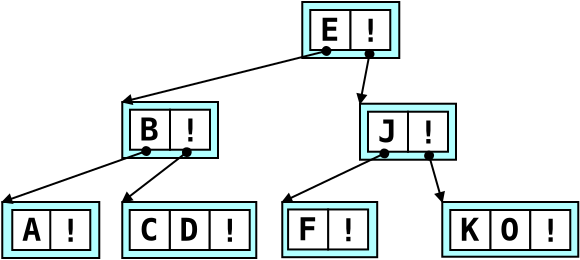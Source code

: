 <?xml version="1.0"?>
<dia:diagram xmlns:dia="http://www.lysator.liu.se/~alla/dia/">
  <dia:layer name="Background" visible="true">
    <dia:group>
      <dia:group>
        <dia:object type="Standard - Box" version="0" id="O0">
          <dia:attribute name="obj_pos">
            <dia:point val="8.633,7.05"/>
          </dia:attribute>
          <dia:attribute name="obj_bb">
            <dia:rectangle val="8.583,7;13.469,9.9"/>
          </dia:attribute>
          <dia:attribute name="elem_corner">
            <dia:point val="8.633,7.05"/>
          </dia:attribute>
          <dia:attribute name="elem_width">
            <dia:real val="4.786"/>
          </dia:attribute>
          <dia:attribute name="elem_height">
            <dia:real val="2.8"/>
          </dia:attribute>
          <dia:attribute name="inner_color">
            <dia:color val="#b2ffff"/>
          </dia:attribute>
          <dia:attribute name="show_background">
            <dia:boolean val="true"/>
          </dia:attribute>
        </dia:object>
        <dia:group>
          <dia:object type="Standard - Box" version="0" id="O1">
            <dia:attribute name="obj_pos">
              <dia:point val="9.019,7.436"/>
            </dia:attribute>
            <dia:attribute name="obj_bb">
              <dia:rectangle val="8.969,7.386;11.069,9.486"/>
            </dia:attribute>
            <dia:attribute name="elem_corner">
              <dia:point val="9.019,7.436"/>
            </dia:attribute>
            <dia:attribute name="elem_width">
              <dia:real val="2"/>
            </dia:attribute>
            <dia:attribute name="elem_height">
              <dia:real val="2"/>
            </dia:attribute>
            <dia:attribute name="show_background">
              <dia:boolean val="true"/>
            </dia:attribute>
          </dia:object>
          <dia:object type="Standard - Text" version="0" id="O2">
            <dia:attribute name="obj_pos">
              <dia:point val="9.975,8.973"/>
            </dia:attribute>
            <dia:attribute name="obj_bb">
              <dia:rectangle val="9.219,7.482;10.681,9.482"/>
            </dia:attribute>
            <dia:attribute name="text">
              <dia:composite type="text">
                <dia:attribute name="string">
                  <dia:string>#B#</dia:string>
                </dia:attribute>
                <dia:attribute name="font">
                  <dia:font name="Courier-Bold"/>
                </dia:attribute>
                <dia:attribute name="height">
                  <dia:real val="2"/>
                </dia:attribute>
                <dia:attribute name="pos">
                  <dia:point val="9.975,8.973"/>
                </dia:attribute>
                <dia:attribute name="color">
                  <dia:color val="#000000"/>
                </dia:attribute>
                <dia:attribute name="alignment">
                  <dia:enum val="1"/>
                </dia:attribute>
              </dia:composite>
            </dia:attribute>
          </dia:object>
        </dia:group>
        <dia:group>
          <dia:object type="Standard - Box" version="0" id="O3">
            <dia:attribute name="obj_pos">
              <dia:point val="11.019,7.436"/>
            </dia:attribute>
            <dia:attribute name="obj_bb">
              <dia:rectangle val="10.969,7.386;13.069,9.486"/>
            </dia:attribute>
            <dia:attribute name="elem_corner">
              <dia:point val="11.019,7.436"/>
            </dia:attribute>
            <dia:attribute name="elem_width">
              <dia:real val="2"/>
            </dia:attribute>
            <dia:attribute name="elem_height">
              <dia:real val="2"/>
            </dia:attribute>
            <dia:attribute name="show_background">
              <dia:boolean val="true"/>
            </dia:attribute>
          </dia:object>
          <dia:object type="Standard - Text" version="0" id="O4">
            <dia:attribute name="obj_pos">
              <dia:point val="12.025,9.026"/>
            </dia:attribute>
            <dia:attribute name="obj_bb">
              <dia:rectangle val="11.269,7.535;12.731,9.535"/>
            </dia:attribute>
            <dia:attribute name="text">
              <dia:composite type="text">
                <dia:attribute name="string">
                  <dia:string>#!#</dia:string>
                </dia:attribute>
                <dia:attribute name="font">
                  <dia:font name="Courier-Bold"/>
                </dia:attribute>
                <dia:attribute name="height">
                  <dia:real val="2"/>
                </dia:attribute>
                <dia:attribute name="pos">
                  <dia:point val="12.025,9.026"/>
                </dia:attribute>
                <dia:attribute name="color">
                  <dia:color val="#000000"/>
                </dia:attribute>
                <dia:attribute name="alignment">
                  <dia:enum val="1"/>
                </dia:attribute>
              </dia:composite>
            </dia:attribute>
          </dia:object>
        </dia:group>
      </dia:group>
      <dia:group>
        <dia:object type="Standard - Box" version="0" id="O5">
          <dia:attribute name="obj_pos">
            <dia:point val="20.519,7.136"/>
          </dia:attribute>
          <dia:attribute name="obj_bb">
            <dia:rectangle val="20.469,7.086;25.369,9.986"/>
          </dia:attribute>
          <dia:attribute name="elem_corner">
            <dia:point val="20.519,7.136"/>
          </dia:attribute>
          <dia:attribute name="elem_width">
            <dia:real val="4.8"/>
          </dia:attribute>
          <dia:attribute name="elem_height">
            <dia:real val="2.8"/>
          </dia:attribute>
          <dia:attribute name="inner_color">
            <dia:color val="#b2ffff"/>
          </dia:attribute>
          <dia:attribute name="show_background">
            <dia:boolean val="true"/>
          </dia:attribute>
        </dia:object>
        <dia:group>
          <dia:object type="Standard - Box" version="0" id="O6">
            <dia:attribute name="obj_pos">
              <dia:point val="22.919,7.536"/>
            </dia:attribute>
            <dia:attribute name="obj_bb">
              <dia:rectangle val="22.869,7.486;24.969,9.586"/>
            </dia:attribute>
            <dia:attribute name="elem_corner">
              <dia:point val="22.919,7.536"/>
            </dia:attribute>
            <dia:attribute name="elem_width">
              <dia:real val="2"/>
            </dia:attribute>
            <dia:attribute name="elem_height">
              <dia:real val="2"/>
            </dia:attribute>
            <dia:attribute name="show_background">
              <dia:boolean val="true"/>
            </dia:attribute>
          </dia:object>
          <dia:object type="Standard - Text" version="0" id="O7">
            <dia:attribute name="obj_pos">
              <dia:point val="23.925,9.126"/>
            </dia:attribute>
            <dia:attribute name="obj_bb">
              <dia:rectangle val="23.169,7.635;24.631,9.635"/>
            </dia:attribute>
            <dia:attribute name="text">
              <dia:composite type="text">
                <dia:attribute name="string">
                  <dia:string>#!#</dia:string>
                </dia:attribute>
                <dia:attribute name="font">
                  <dia:font name="Courier-Bold"/>
                </dia:attribute>
                <dia:attribute name="height">
                  <dia:real val="2"/>
                </dia:attribute>
                <dia:attribute name="pos">
                  <dia:point val="23.925,9.126"/>
                </dia:attribute>
                <dia:attribute name="color">
                  <dia:color val="#000000"/>
                </dia:attribute>
                <dia:attribute name="alignment">
                  <dia:enum val="1"/>
                </dia:attribute>
              </dia:composite>
            </dia:attribute>
          </dia:object>
        </dia:group>
        <dia:group>
          <dia:object type="Standard - Box" version="0" id="O8">
            <dia:attribute name="obj_pos">
              <dia:point val="20.919,7.536"/>
            </dia:attribute>
            <dia:attribute name="obj_bb">
              <dia:rectangle val="20.869,7.486;22.969,9.586"/>
            </dia:attribute>
            <dia:attribute name="elem_corner">
              <dia:point val="20.919,7.536"/>
            </dia:attribute>
            <dia:attribute name="elem_width">
              <dia:real val="2"/>
            </dia:attribute>
            <dia:attribute name="elem_height">
              <dia:real val="2"/>
            </dia:attribute>
            <dia:attribute name="show_background">
              <dia:boolean val="true"/>
            </dia:attribute>
          </dia:object>
          <dia:object type="Standard - Text" version="0" id="O9">
            <dia:attribute name="obj_pos">
              <dia:point val="21.875,9.073"/>
            </dia:attribute>
            <dia:attribute name="obj_bb">
              <dia:rectangle val="21.119,7.582;22.581,9.582"/>
            </dia:attribute>
            <dia:attribute name="text">
              <dia:composite type="text">
                <dia:attribute name="string">
                  <dia:string>#J#</dia:string>
                </dia:attribute>
                <dia:attribute name="font">
                  <dia:font name="Courier-Bold"/>
                </dia:attribute>
                <dia:attribute name="height">
                  <dia:real val="2"/>
                </dia:attribute>
                <dia:attribute name="pos">
                  <dia:point val="21.875,9.073"/>
                </dia:attribute>
                <dia:attribute name="color">
                  <dia:color val="#000000"/>
                </dia:attribute>
                <dia:attribute name="alignment">
                  <dia:enum val="1"/>
                </dia:attribute>
              </dia:composite>
            </dia:attribute>
          </dia:object>
        </dia:group>
      </dia:group>
      <dia:group>
        <dia:object type="Standard - Box" version="0" id="O10">
          <dia:attribute name="obj_pos">
            <dia:point val="17.633,2.05"/>
          </dia:attribute>
          <dia:attribute name="obj_bb">
            <dia:rectangle val="17.583,2;22.533,4.9"/>
          </dia:attribute>
          <dia:attribute name="elem_corner">
            <dia:point val="17.633,2.05"/>
          </dia:attribute>
          <dia:attribute name="elem_width">
            <dia:real val="4.85"/>
          </dia:attribute>
          <dia:attribute name="elem_height">
            <dia:real val="2.8"/>
          </dia:attribute>
          <dia:attribute name="inner_color">
            <dia:color val="#b2ffff"/>
          </dia:attribute>
          <dia:attribute name="show_background">
            <dia:boolean val="true"/>
          </dia:attribute>
        </dia:object>
        <dia:group>
          <dia:object type="Standard - Box" version="0" id="O11">
            <dia:attribute name="obj_pos">
              <dia:point val="20.033,2.45"/>
            </dia:attribute>
            <dia:attribute name="obj_bb">
              <dia:rectangle val="19.983,2.4;22.083,4.5"/>
            </dia:attribute>
            <dia:attribute name="elem_corner">
              <dia:point val="20.033,2.45"/>
            </dia:attribute>
            <dia:attribute name="elem_width">
              <dia:real val="2"/>
            </dia:attribute>
            <dia:attribute name="elem_height">
              <dia:real val="2"/>
            </dia:attribute>
            <dia:attribute name="show_background">
              <dia:boolean val="true"/>
            </dia:attribute>
          </dia:object>
          <dia:object type="Standard - Text" version="0" id="O12">
            <dia:attribute name="obj_pos">
              <dia:point val="21.039,4.04"/>
            </dia:attribute>
            <dia:attribute name="obj_bb">
              <dia:rectangle val="20.283,2.549;21.745,4.549"/>
            </dia:attribute>
            <dia:attribute name="text">
              <dia:composite type="text">
                <dia:attribute name="string">
                  <dia:string>#!#</dia:string>
                </dia:attribute>
                <dia:attribute name="font">
                  <dia:font name="Courier-Bold"/>
                </dia:attribute>
                <dia:attribute name="height">
                  <dia:real val="2"/>
                </dia:attribute>
                <dia:attribute name="pos">
                  <dia:point val="21.039,4.04"/>
                </dia:attribute>
                <dia:attribute name="color">
                  <dia:color val="#000000"/>
                </dia:attribute>
                <dia:attribute name="alignment">
                  <dia:enum val="1"/>
                </dia:attribute>
              </dia:composite>
            </dia:attribute>
          </dia:object>
        </dia:group>
        <dia:group>
          <dia:object type="Standard - Box" version="0" id="O13">
            <dia:attribute name="obj_pos">
              <dia:point val="18.033,2.45"/>
            </dia:attribute>
            <dia:attribute name="obj_bb">
              <dia:rectangle val="17.983,2.4;20.083,4.5"/>
            </dia:attribute>
            <dia:attribute name="elem_corner">
              <dia:point val="18.033,2.45"/>
            </dia:attribute>
            <dia:attribute name="elem_width">
              <dia:real val="2"/>
            </dia:attribute>
            <dia:attribute name="elem_height">
              <dia:real val="2"/>
            </dia:attribute>
            <dia:attribute name="show_background">
              <dia:boolean val="true"/>
            </dia:attribute>
          </dia:object>
          <dia:object type="Standard - Text" version="0" id="O14">
            <dia:attribute name="obj_pos">
              <dia:point val="18.989,3.987"/>
            </dia:attribute>
            <dia:attribute name="obj_bb">
              <dia:rectangle val="18.233,2.495;19.695,4.495"/>
            </dia:attribute>
            <dia:attribute name="text">
              <dia:composite type="text">
                <dia:attribute name="string">
                  <dia:string>#E#</dia:string>
                </dia:attribute>
                <dia:attribute name="font">
                  <dia:font name="Courier-Bold"/>
                </dia:attribute>
                <dia:attribute name="height">
                  <dia:real val="2"/>
                </dia:attribute>
                <dia:attribute name="pos">
                  <dia:point val="18.989,3.987"/>
                </dia:attribute>
                <dia:attribute name="color">
                  <dia:color val="#000000"/>
                </dia:attribute>
                <dia:attribute name="alignment">
                  <dia:enum val="1"/>
                </dia:attribute>
              </dia:composite>
            </dia:attribute>
          </dia:object>
        </dia:group>
      </dia:group>
      <dia:object type="Standard - Line" version="0" id="O15">
        <dia:attribute name="obj_pos">
          <dia:point val="23.919,9.536"/>
        </dia:attribute>
        <dia:attribute name="obj_bb">
          <dia:rectangle val="23.534,9.427;25.018,12.159"/>
        </dia:attribute>
        <dia:attribute name="conn_endpoints">
          <dia:point val="23.919,9.536"/>
          <dia:point val="24.633,12.05"/>
        </dia:attribute>
        <dia:attribute name="numcp">
          <dia:int val="1"/>
        </dia:attribute>
        <dia:attribute name="start_arrow">
          <dia:enum val="8"/>
        </dia:attribute>
        <dia:attribute name="start_arrow_length">
          <dia:real val="0.4"/>
        </dia:attribute>
        <dia:attribute name="start_arrow_width">
          <dia:real val="0.4"/>
        </dia:attribute>
        <dia:attribute name="end_arrow">
          <dia:enum val="3"/>
        </dia:attribute>
        <dia:attribute name="end_arrow_length">
          <dia:real val="0.4"/>
        </dia:attribute>
        <dia:attribute name="end_arrow_width">
          <dia:real val="0.4"/>
        </dia:attribute>
      </dia:object>
      <dia:group>
        <dia:object type="Standard - Box" version="0" id="O16">
          <dia:attribute name="obj_pos">
            <dia:point val="16.633,12.05"/>
          </dia:attribute>
          <dia:attribute name="obj_bb">
            <dia:rectangle val="16.583,12;21.43,14.86"/>
          </dia:attribute>
          <dia:attribute name="elem_corner">
            <dia:point val="16.633,12.05"/>
          </dia:attribute>
          <dia:attribute name="elem_width">
            <dia:real val="4.746"/>
          </dia:attribute>
          <dia:attribute name="elem_height">
            <dia:real val="2.76"/>
          </dia:attribute>
          <dia:attribute name="inner_color">
            <dia:color val="#b2ffff"/>
          </dia:attribute>
          <dia:attribute name="show_background">
            <dia:boolean val="true"/>
          </dia:attribute>
        </dia:object>
        <dia:group>
          <dia:object type="Standard - Box" version="0" id="O17">
            <dia:attribute name="obj_pos">
              <dia:point val="18.924,12.423"/>
            </dia:attribute>
            <dia:attribute name="obj_bb">
              <dia:rectangle val="18.874,12.373;20.974,14.473"/>
            </dia:attribute>
            <dia:attribute name="elem_corner">
              <dia:point val="18.924,12.423"/>
            </dia:attribute>
            <dia:attribute name="elem_width">
              <dia:real val="2"/>
            </dia:attribute>
            <dia:attribute name="elem_height">
              <dia:real val="2"/>
            </dia:attribute>
            <dia:attribute name="show_background">
              <dia:boolean val="true"/>
            </dia:attribute>
          </dia:object>
          <dia:object type="Standard - Text" version="0" id="O18">
            <dia:attribute name="obj_pos">
              <dia:point val="19.93,14.013"/>
            </dia:attribute>
            <dia:attribute name="obj_bb">
              <dia:rectangle val="19.174,12.522;20.636,14.522"/>
            </dia:attribute>
            <dia:attribute name="text">
              <dia:composite type="text">
                <dia:attribute name="string">
                  <dia:string>#!#</dia:string>
                </dia:attribute>
                <dia:attribute name="font">
                  <dia:font name="Courier-Bold"/>
                </dia:attribute>
                <dia:attribute name="height">
                  <dia:real val="2"/>
                </dia:attribute>
                <dia:attribute name="pos">
                  <dia:point val="19.93,14.013"/>
                </dia:attribute>
                <dia:attribute name="color">
                  <dia:color val="#000000"/>
                </dia:attribute>
                <dia:attribute name="alignment">
                  <dia:enum val="1"/>
                </dia:attribute>
              </dia:composite>
            </dia:attribute>
          </dia:object>
        </dia:group>
        <dia:group>
          <dia:object type="Standard - Box" version="0" id="O19">
            <dia:attribute name="obj_pos">
              <dia:point val="16.924,12.423"/>
            </dia:attribute>
            <dia:attribute name="obj_bb">
              <dia:rectangle val="16.874,12.373;18.974,14.473"/>
            </dia:attribute>
            <dia:attribute name="elem_corner">
              <dia:point val="16.924,12.423"/>
            </dia:attribute>
            <dia:attribute name="elem_width">
              <dia:real val="2"/>
            </dia:attribute>
            <dia:attribute name="elem_height">
              <dia:real val="2"/>
            </dia:attribute>
            <dia:attribute name="show_background">
              <dia:boolean val="true"/>
            </dia:attribute>
          </dia:object>
          <dia:object type="Standard - Text" version="0" id="O20">
            <dia:attribute name="obj_pos">
              <dia:point val="17.88,13.96"/>
            </dia:attribute>
            <dia:attribute name="obj_bb">
              <dia:rectangle val="17.124,12.469;18.586,14.469"/>
            </dia:attribute>
            <dia:attribute name="text">
              <dia:composite type="text">
                <dia:attribute name="string">
                  <dia:string>#F#</dia:string>
                </dia:attribute>
                <dia:attribute name="font">
                  <dia:font name="Courier-Bold"/>
                </dia:attribute>
                <dia:attribute name="height">
                  <dia:real val="2"/>
                </dia:attribute>
                <dia:attribute name="pos">
                  <dia:point val="17.88,13.96"/>
                </dia:attribute>
                <dia:attribute name="color">
                  <dia:color val="#000000"/>
                </dia:attribute>
                <dia:attribute name="alignment">
                  <dia:enum val="1"/>
                </dia:attribute>
              </dia:composite>
            </dia:attribute>
          </dia:object>
        </dia:group>
      </dia:group>
      <dia:group>
        <dia:object type="Standard - Box" version="0" id="O21">
          <dia:attribute name="obj_pos">
            <dia:point val="8.633,12.05"/>
          </dia:attribute>
          <dia:attribute name="obj_bb">
            <dia:rectangle val="8.583,12;15.383,14.9"/>
          </dia:attribute>
          <dia:attribute name="elem_corner">
            <dia:point val="8.633,12.05"/>
          </dia:attribute>
          <dia:attribute name="elem_width">
            <dia:real val="6.7"/>
          </dia:attribute>
          <dia:attribute name="elem_height">
            <dia:real val="2.8"/>
          </dia:attribute>
          <dia:attribute name="inner_color">
            <dia:color val="#b2ffff"/>
          </dia:attribute>
          <dia:attribute name="show_background">
            <dia:boolean val="true"/>
          </dia:attribute>
        </dia:object>
        <dia:group>
          <dia:object type="Standard - Box" version="0" id="O22">
            <dia:attribute name="obj_pos">
              <dia:point val="11.005,12.45"/>
            </dia:attribute>
            <dia:attribute name="obj_bb">
              <dia:rectangle val="10.955,12.4;13.055,14.5"/>
            </dia:attribute>
            <dia:attribute name="elem_corner">
              <dia:point val="11.005,12.45"/>
            </dia:attribute>
            <dia:attribute name="elem_width">
              <dia:real val="2"/>
            </dia:attribute>
            <dia:attribute name="elem_height">
              <dia:real val="2"/>
            </dia:attribute>
            <dia:attribute name="show_background">
              <dia:boolean val="true"/>
            </dia:attribute>
          </dia:object>
          <dia:object type="Standard - Text" version="0" id="O23">
            <dia:attribute name="obj_pos">
              <dia:point val="11.961,13.987"/>
            </dia:attribute>
            <dia:attribute name="obj_bb">
              <dia:rectangle val="11.205,12.495;12.667,14.495"/>
            </dia:attribute>
            <dia:attribute name="text">
              <dia:composite type="text">
                <dia:attribute name="string">
                  <dia:string>#D#</dia:string>
                </dia:attribute>
                <dia:attribute name="font">
                  <dia:font name="Courier-Bold"/>
                </dia:attribute>
                <dia:attribute name="height">
                  <dia:real val="2"/>
                </dia:attribute>
                <dia:attribute name="pos">
                  <dia:point val="11.961,13.987"/>
                </dia:attribute>
                <dia:attribute name="color">
                  <dia:color val="#000000"/>
                </dia:attribute>
                <dia:attribute name="alignment">
                  <dia:enum val="1"/>
                </dia:attribute>
              </dia:composite>
            </dia:attribute>
          </dia:object>
        </dia:group>
        <dia:group>
          <dia:object type="Standard - Box" version="0" id="O24">
            <dia:attribute name="obj_pos">
              <dia:point val="9.005,12.45"/>
            </dia:attribute>
            <dia:attribute name="obj_bb">
              <dia:rectangle val="8.955,12.4;11.055,14.5"/>
            </dia:attribute>
            <dia:attribute name="elem_corner">
              <dia:point val="9.005,12.45"/>
            </dia:attribute>
            <dia:attribute name="elem_width">
              <dia:real val="2"/>
            </dia:attribute>
            <dia:attribute name="elem_height">
              <dia:real val="2"/>
            </dia:attribute>
            <dia:attribute name="show_background">
              <dia:boolean val="true"/>
            </dia:attribute>
          </dia:object>
          <dia:object type="Standard - Text" version="0" id="O25">
            <dia:attribute name="obj_pos">
              <dia:point val="9.961,13.987"/>
            </dia:attribute>
            <dia:attribute name="obj_bb">
              <dia:rectangle val="9.205,12.495;10.667,14.495"/>
            </dia:attribute>
            <dia:attribute name="text">
              <dia:composite type="text">
                <dia:attribute name="string">
                  <dia:string>#C#</dia:string>
                </dia:attribute>
                <dia:attribute name="font">
                  <dia:font name="Courier-Bold"/>
                </dia:attribute>
                <dia:attribute name="height">
                  <dia:real val="2"/>
                </dia:attribute>
                <dia:attribute name="pos">
                  <dia:point val="9.961,13.987"/>
                </dia:attribute>
                <dia:attribute name="color">
                  <dia:color val="#000000"/>
                </dia:attribute>
                <dia:attribute name="alignment">
                  <dia:enum val="1"/>
                </dia:attribute>
              </dia:composite>
            </dia:attribute>
          </dia:object>
        </dia:group>
        <dia:group>
          <dia:object type="Standard - Box" version="0" id="O26">
            <dia:attribute name="obj_pos">
              <dia:point val="13.005,12.45"/>
            </dia:attribute>
            <dia:attribute name="obj_bb">
              <dia:rectangle val="12.955,12.4;15.055,14.5"/>
            </dia:attribute>
            <dia:attribute name="elem_corner">
              <dia:point val="13.005,12.45"/>
            </dia:attribute>
            <dia:attribute name="elem_width">
              <dia:real val="2"/>
            </dia:attribute>
            <dia:attribute name="elem_height">
              <dia:real val="2"/>
            </dia:attribute>
            <dia:attribute name="show_background">
              <dia:boolean val="true"/>
            </dia:attribute>
          </dia:object>
          <dia:object type="Standard - Text" version="0" id="O27">
            <dia:attribute name="obj_pos">
              <dia:point val="14.011,14.04"/>
            </dia:attribute>
            <dia:attribute name="obj_bb">
              <dia:rectangle val="13.255,12.549;14.717,14.549"/>
            </dia:attribute>
            <dia:attribute name="text">
              <dia:composite type="text">
                <dia:attribute name="string">
                  <dia:string>#!#</dia:string>
                </dia:attribute>
                <dia:attribute name="font">
                  <dia:font name="Courier-Bold"/>
                </dia:attribute>
                <dia:attribute name="height">
                  <dia:real val="2"/>
                </dia:attribute>
                <dia:attribute name="pos">
                  <dia:point val="14.011,14.04"/>
                </dia:attribute>
                <dia:attribute name="color">
                  <dia:color val="#000000"/>
                </dia:attribute>
                <dia:attribute name="alignment">
                  <dia:enum val="1"/>
                </dia:attribute>
              </dia:composite>
            </dia:attribute>
          </dia:object>
        </dia:group>
      </dia:group>
      <dia:group>
        <dia:object type="Standard - Box" version="0" id="O28">
          <dia:attribute name="obj_pos">
            <dia:point val="2.633,12.05"/>
          </dia:attribute>
          <dia:attribute name="obj_bb">
            <dia:rectangle val="2.583,12;7.533,14.9"/>
          </dia:attribute>
          <dia:attribute name="elem_corner">
            <dia:point val="2.633,12.05"/>
          </dia:attribute>
          <dia:attribute name="elem_width">
            <dia:real val="4.85"/>
          </dia:attribute>
          <dia:attribute name="elem_height">
            <dia:real val="2.8"/>
          </dia:attribute>
          <dia:attribute name="inner_color">
            <dia:color val="#b2ffff"/>
          </dia:attribute>
          <dia:attribute name="show_background">
            <dia:boolean val="true"/>
          </dia:attribute>
        </dia:object>
        <dia:group>
          <dia:object type="Standard - Box" version="0" id="O29">
            <dia:attribute name="obj_pos">
              <dia:point val="3.133,12.45"/>
            </dia:attribute>
            <dia:attribute name="obj_bb">
              <dia:rectangle val="3.083,12.4;5.183,14.5"/>
            </dia:attribute>
            <dia:attribute name="elem_corner">
              <dia:point val="3.133,12.45"/>
            </dia:attribute>
            <dia:attribute name="elem_width">
              <dia:real val="2"/>
            </dia:attribute>
            <dia:attribute name="elem_height">
              <dia:real val="2"/>
            </dia:attribute>
            <dia:attribute name="show_background">
              <dia:boolean val="true"/>
            </dia:attribute>
          </dia:object>
          <dia:object type="Standard - Text" version="0" id="O30">
            <dia:attribute name="obj_pos">
              <dia:point val="4.089,13.987"/>
            </dia:attribute>
            <dia:attribute name="obj_bb">
              <dia:rectangle val="3.333,12.495;4.795,14.495"/>
            </dia:attribute>
            <dia:attribute name="text">
              <dia:composite type="text">
                <dia:attribute name="string">
                  <dia:string>#A#</dia:string>
                </dia:attribute>
                <dia:attribute name="font">
                  <dia:font name="Courier-Bold"/>
                </dia:attribute>
                <dia:attribute name="height">
                  <dia:real val="2"/>
                </dia:attribute>
                <dia:attribute name="pos">
                  <dia:point val="4.089,13.987"/>
                </dia:attribute>
                <dia:attribute name="color">
                  <dia:color val="#000000"/>
                </dia:attribute>
                <dia:attribute name="alignment">
                  <dia:enum val="1"/>
                </dia:attribute>
              </dia:composite>
            </dia:attribute>
          </dia:object>
        </dia:group>
        <dia:group>
          <dia:object type="Standard - Box" version="0" id="O31">
            <dia:attribute name="obj_pos">
              <dia:point val="5.033,12.45"/>
            </dia:attribute>
            <dia:attribute name="obj_bb">
              <dia:rectangle val="4.983,12.4;7.083,14.5"/>
            </dia:attribute>
            <dia:attribute name="elem_corner">
              <dia:point val="5.033,12.45"/>
            </dia:attribute>
            <dia:attribute name="elem_width">
              <dia:real val="2"/>
            </dia:attribute>
            <dia:attribute name="elem_height">
              <dia:real val="2"/>
            </dia:attribute>
            <dia:attribute name="show_background">
              <dia:boolean val="true"/>
            </dia:attribute>
          </dia:object>
          <dia:object type="Standard - Text" version="0" id="O32">
            <dia:attribute name="obj_pos">
              <dia:point val="6.039,14.04"/>
            </dia:attribute>
            <dia:attribute name="obj_bb">
              <dia:rectangle val="5.283,12.549;6.745,14.549"/>
            </dia:attribute>
            <dia:attribute name="text">
              <dia:composite type="text">
                <dia:attribute name="string">
                  <dia:string>#!#</dia:string>
                </dia:attribute>
                <dia:attribute name="font">
                  <dia:font name="Courier-Bold"/>
                </dia:attribute>
                <dia:attribute name="height">
                  <dia:real val="2"/>
                </dia:attribute>
                <dia:attribute name="pos">
                  <dia:point val="6.039,14.04"/>
                </dia:attribute>
                <dia:attribute name="color">
                  <dia:color val="#000000"/>
                </dia:attribute>
                <dia:attribute name="alignment">
                  <dia:enum val="1"/>
                </dia:attribute>
              </dia:composite>
            </dia:attribute>
          </dia:object>
        </dia:group>
      </dia:group>
      <dia:object type="Standard - Line" version="0" id="O33">
        <dia:attribute name="obj_pos">
          <dia:point val="12.019,9.436"/>
        </dia:attribute>
        <dia:attribute name="obj_bb">
          <dia:rectangle val="8.389,9.12;12.264,12.367"/>
        </dia:attribute>
        <dia:attribute name="conn_endpoints">
          <dia:point val="12.019,9.436"/>
          <dia:point val="8.633,12.05"/>
        </dia:attribute>
        <dia:attribute name="numcp">
          <dia:int val="1"/>
        </dia:attribute>
        <dia:attribute name="start_arrow">
          <dia:enum val="8"/>
        </dia:attribute>
        <dia:attribute name="start_arrow_length">
          <dia:real val="0.4"/>
        </dia:attribute>
        <dia:attribute name="start_arrow_width">
          <dia:real val="0.4"/>
        </dia:attribute>
        <dia:attribute name="end_arrow">
          <dia:enum val="3"/>
        </dia:attribute>
        <dia:attribute name="end_arrow_length">
          <dia:real val="0.4"/>
        </dia:attribute>
        <dia:attribute name="end_arrow_width">
          <dia:real val="0.4"/>
        </dia:attribute>
      </dia:object>
      <dia:object type="Standard - Line" version="0" id="O34">
        <dia:attribute name="obj_pos">
          <dia:point val="21.919,9.536"/>
        </dia:attribute>
        <dia:attribute name="obj_bb">
          <dia:rectangle val="16.462,9.175;22.091,12.411"/>
        </dia:attribute>
        <dia:attribute name="conn_endpoints">
          <dia:point val="21.919,9.536"/>
          <dia:point val="16.633,12.05"/>
        </dia:attribute>
        <dia:attribute name="numcp">
          <dia:int val="1"/>
        </dia:attribute>
        <dia:attribute name="start_arrow">
          <dia:enum val="8"/>
        </dia:attribute>
        <dia:attribute name="start_arrow_length">
          <dia:real val="0.4"/>
        </dia:attribute>
        <dia:attribute name="start_arrow_width">
          <dia:real val="0.4"/>
        </dia:attribute>
        <dia:attribute name="end_arrow">
          <dia:enum val="3"/>
        </dia:attribute>
        <dia:attribute name="end_arrow_length">
          <dia:real val="0.4"/>
        </dia:attribute>
        <dia:attribute name="end_arrow_width">
          <dia:real val="0.4"/>
        </dia:attribute>
      </dia:object>
      <dia:object type="Standard - Line" version="0" id="O35">
        <dia:attribute name="obj_pos">
          <dia:point val="10.019,9.436"/>
        </dia:attribute>
        <dia:attribute name="obj_bb">
          <dia:rectangle val="2.5,9.059;10.153,12.427"/>
        </dia:attribute>
        <dia:attribute name="conn_endpoints">
          <dia:point val="10.019,9.436"/>
          <dia:point val="2.633,12.05"/>
        </dia:attribute>
        <dia:attribute name="numcp">
          <dia:int val="1"/>
        </dia:attribute>
        <dia:attribute name="start_arrow">
          <dia:enum val="8"/>
        </dia:attribute>
        <dia:attribute name="start_arrow_length">
          <dia:real val="0.4"/>
        </dia:attribute>
        <dia:attribute name="start_arrow_width">
          <dia:real val="0.4"/>
        </dia:attribute>
        <dia:attribute name="end_arrow">
          <dia:enum val="3"/>
        </dia:attribute>
        <dia:attribute name="end_arrow_length">
          <dia:real val="0.4"/>
        </dia:attribute>
        <dia:attribute name="end_arrow_width">
          <dia:real val="0.4"/>
        </dia:attribute>
      </dia:object>
      <dia:object type="Standard - Line" version="0" id="O36">
        <dia:attribute name="obj_pos">
          <dia:point val="21.033,4.45"/>
        </dia:attribute>
        <dia:attribute name="obj_bb">
          <dia:rectangle val="20.126,4.375;21.426,7.212"/>
        </dia:attribute>
        <dia:attribute name="conn_endpoints">
          <dia:point val="21.033,4.45"/>
          <dia:point val="20.519,7.136"/>
        </dia:attribute>
        <dia:attribute name="numcp">
          <dia:int val="1"/>
        </dia:attribute>
        <dia:attribute name="start_arrow">
          <dia:enum val="8"/>
        </dia:attribute>
        <dia:attribute name="start_arrow_length">
          <dia:real val="0.4"/>
        </dia:attribute>
        <dia:attribute name="start_arrow_width">
          <dia:real val="0.4"/>
        </dia:attribute>
        <dia:attribute name="end_arrow">
          <dia:enum val="3"/>
        </dia:attribute>
        <dia:attribute name="end_arrow_length">
          <dia:real val="0.4"/>
        </dia:attribute>
        <dia:attribute name="end_arrow_width">
          <dia:real val="0.4"/>
        </dia:attribute>
      </dia:object>
      <dia:object type="Standard - Line" version="0" id="O37">
        <dia:attribute name="obj_pos">
          <dia:point val="19.033,4.45"/>
        </dia:attribute>
        <dia:attribute name="obj_bb">
          <dia:rectangle val="8.536,4.062;19.131,7.438"/>
        </dia:attribute>
        <dia:attribute name="conn_endpoints">
          <dia:point val="19.033,4.45"/>
          <dia:point val="8.633,7.05"/>
        </dia:attribute>
        <dia:attribute name="numcp">
          <dia:int val="1"/>
        </dia:attribute>
        <dia:attribute name="start_arrow">
          <dia:enum val="8"/>
        </dia:attribute>
        <dia:attribute name="start_arrow_length">
          <dia:real val="0.4"/>
        </dia:attribute>
        <dia:attribute name="start_arrow_width">
          <dia:real val="0.4"/>
        </dia:attribute>
        <dia:attribute name="end_arrow">
          <dia:enum val="3"/>
        </dia:attribute>
        <dia:attribute name="end_arrow_length">
          <dia:real val="0.4"/>
        </dia:attribute>
        <dia:attribute name="end_arrow_width">
          <dia:real val="0.4"/>
        </dia:attribute>
      </dia:object>
      <dia:group>
        <dia:object type="Standard - Box" version="0" id="O38">
          <dia:attribute name="obj_pos">
            <dia:point val="24.633,12.05"/>
          </dia:attribute>
          <dia:attribute name="obj_bb">
            <dia:rectangle val="24.583,12;31.483,14.836"/>
          </dia:attribute>
          <dia:attribute name="elem_corner">
            <dia:point val="24.633,12.05"/>
          </dia:attribute>
          <dia:attribute name="elem_width">
            <dia:real val="6.8"/>
          </dia:attribute>
          <dia:attribute name="elem_height">
            <dia:real val="2.736"/>
          </dia:attribute>
          <dia:attribute name="inner_color">
            <dia:color val="#b2ffff"/>
          </dia:attribute>
          <dia:attribute name="show_background">
            <dia:boolean val="true"/>
          </dia:attribute>
        </dia:object>
        <dia:group>
          <dia:object type="Standard - Box" version="0" id="O39">
            <dia:attribute name="obj_pos">
              <dia:point val="27.033,12.45"/>
            </dia:attribute>
            <dia:attribute name="obj_bb">
              <dia:rectangle val="26.983,12.4;29.083,14.5"/>
            </dia:attribute>
            <dia:attribute name="elem_corner">
              <dia:point val="27.033,12.45"/>
            </dia:attribute>
            <dia:attribute name="elem_width">
              <dia:real val="2"/>
            </dia:attribute>
            <dia:attribute name="elem_height">
              <dia:real val="2"/>
            </dia:attribute>
            <dia:attribute name="show_background">
              <dia:boolean val="true"/>
            </dia:attribute>
          </dia:object>
          <dia:object type="Standard - Text" version="0" id="O40">
            <dia:attribute name="obj_pos">
              <dia:point val="27.989,13.987"/>
            </dia:attribute>
            <dia:attribute name="obj_bb">
              <dia:rectangle val="27.233,12.495;28.695,14.495"/>
            </dia:attribute>
            <dia:attribute name="text">
              <dia:composite type="text">
                <dia:attribute name="string">
                  <dia:string>#O#</dia:string>
                </dia:attribute>
                <dia:attribute name="font">
                  <dia:font name="Courier-Bold"/>
                </dia:attribute>
                <dia:attribute name="height">
                  <dia:real val="2"/>
                </dia:attribute>
                <dia:attribute name="pos">
                  <dia:point val="27.989,13.987"/>
                </dia:attribute>
                <dia:attribute name="color">
                  <dia:color val="#000000"/>
                </dia:attribute>
                <dia:attribute name="alignment">
                  <dia:enum val="1"/>
                </dia:attribute>
              </dia:composite>
            </dia:attribute>
          </dia:object>
        </dia:group>
        <dia:group>
          <dia:object type="Standard - Box" version="0" id="O41">
            <dia:attribute name="obj_pos">
              <dia:point val="29.033,12.45"/>
            </dia:attribute>
            <dia:attribute name="obj_bb">
              <dia:rectangle val="28.983,12.4;31.083,14.5"/>
            </dia:attribute>
            <dia:attribute name="elem_corner">
              <dia:point val="29.033,12.45"/>
            </dia:attribute>
            <dia:attribute name="elem_width">
              <dia:real val="2"/>
            </dia:attribute>
            <dia:attribute name="elem_height">
              <dia:real val="2"/>
            </dia:attribute>
            <dia:attribute name="show_background">
              <dia:boolean val="true"/>
            </dia:attribute>
          </dia:object>
          <dia:object type="Standard - Text" version="0" id="O42">
            <dia:attribute name="obj_pos">
              <dia:point val="30.039,14.04"/>
            </dia:attribute>
            <dia:attribute name="obj_bb">
              <dia:rectangle val="29.283,12.549;30.745,14.549"/>
            </dia:attribute>
            <dia:attribute name="text">
              <dia:composite type="text">
                <dia:attribute name="string">
                  <dia:string>#!#</dia:string>
                </dia:attribute>
                <dia:attribute name="font">
                  <dia:font name="Courier-Bold"/>
                </dia:attribute>
                <dia:attribute name="height">
                  <dia:real val="2"/>
                </dia:attribute>
                <dia:attribute name="pos">
                  <dia:point val="30.039,14.04"/>
                </dia:attribute>
                <dia:attribute name="color">
                  <dia:color val="#000000"/>
                </dia:attribute>
                <dia:attribute name="alignment">
                  <dia:enum val="1"/>
                </dia:attribute>
              </dia:composite>
            </dia:attribute>
          </dia:object>
        </dia:group>
        <dia:group>
          <dia:object type="Standard - Box" version="0" id="O43">
            <dia:attribute name="obj_pos">
              <dia:point val="25.033,12.45"/>
            </dia:attribute>
            <dia:attribute name="obj_bb">
              <dia:rectangle val="24.983,12.4;27.083,14.5"/>
            </dia:attribute>
            <dia:attribute name="elem_corner">
              <dia:point val="25.033,12.45"/>
            </dia:attribute>
            <dia:attribute name="elem_width">
              <dia:real val="2"/>
            </dia:attribute>
            <dia:attribute name="elem_height">
              <dia:real val="2"/>
            </dia:attribute>
            <dia:attribute name="show_background">
              <dia:boolean val="true"/>
            </dia:attribute>
          </dia:object>
          <dia:object type="Standard - Text" version="0" id="O44">
            <dia:attribute name="obj_pos">
              <dia:point val="25.989,13.987"/>
            </dia:attribute>
            <dia:attribute name="obj_bb">
              <dia:rectangle val="25.233,12.495;26.695,14.495"/>
            </dia:attribute>
            <dia:attribute name="text">
              <dia:composite type="text">
                <dia:attribute name="string">
                  <dia:string>#K#</dia:string>
                </dia:attribute>
                <dia:attribute name="font">
                  <dia:font name="Courier-Bold"/>
                </dia:attribute>
                <dia:attribute name="height">
                  <dia:real val="2"/>
                </dia:attribute>
                <dia:attribute name="pos">
                  <dia:point val="25.989,13.987"/>
                </dia:attribute>
                <dia:attribute name="color">
                  <dia:color val="#000000"/>
                </dia:attribute>
                <dia:attribute name="alignment">
                  <dia:enum val="1"/>
                </dia:attribute>
              </dia:composite>
            </dia:attribute>
          </dia:object>
        </dia:group>
      </dia:group>
    </dia:group>
  </dia:layer>
</dia:diagram>
